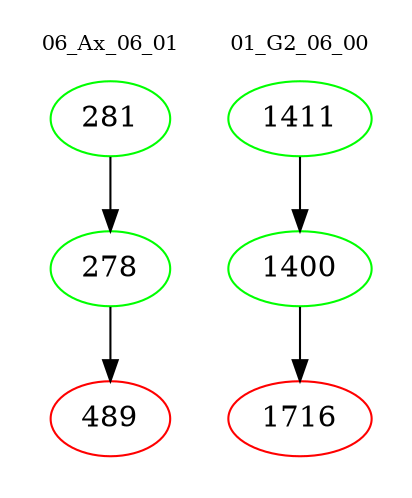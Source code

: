 digraph{
subgraph cluster_0 {
color = white
label = "06_Ax_06_01";
fontsize=10;
T0_281 [label="281", color="green"]
T0_281 -> T0_278 [color="black"]
T0_278 [label="278", color="green"]
T0_278 -> T0_489 [color="black"]
T0_489 [label="489", color="red"]
}
subgraph cluster_1 {
color = white
label = "01_G2_06_00";
fontsize=10;
T1_1411 [label="1411", color="green"]
T1_1411 -> T1_1400 [color="black"]
T1_1400 [label="1400", color="green"]
T1_1400 -> T1_1716 [color="black"]
T1_1716 [label="1716", color="red"]
}
}
